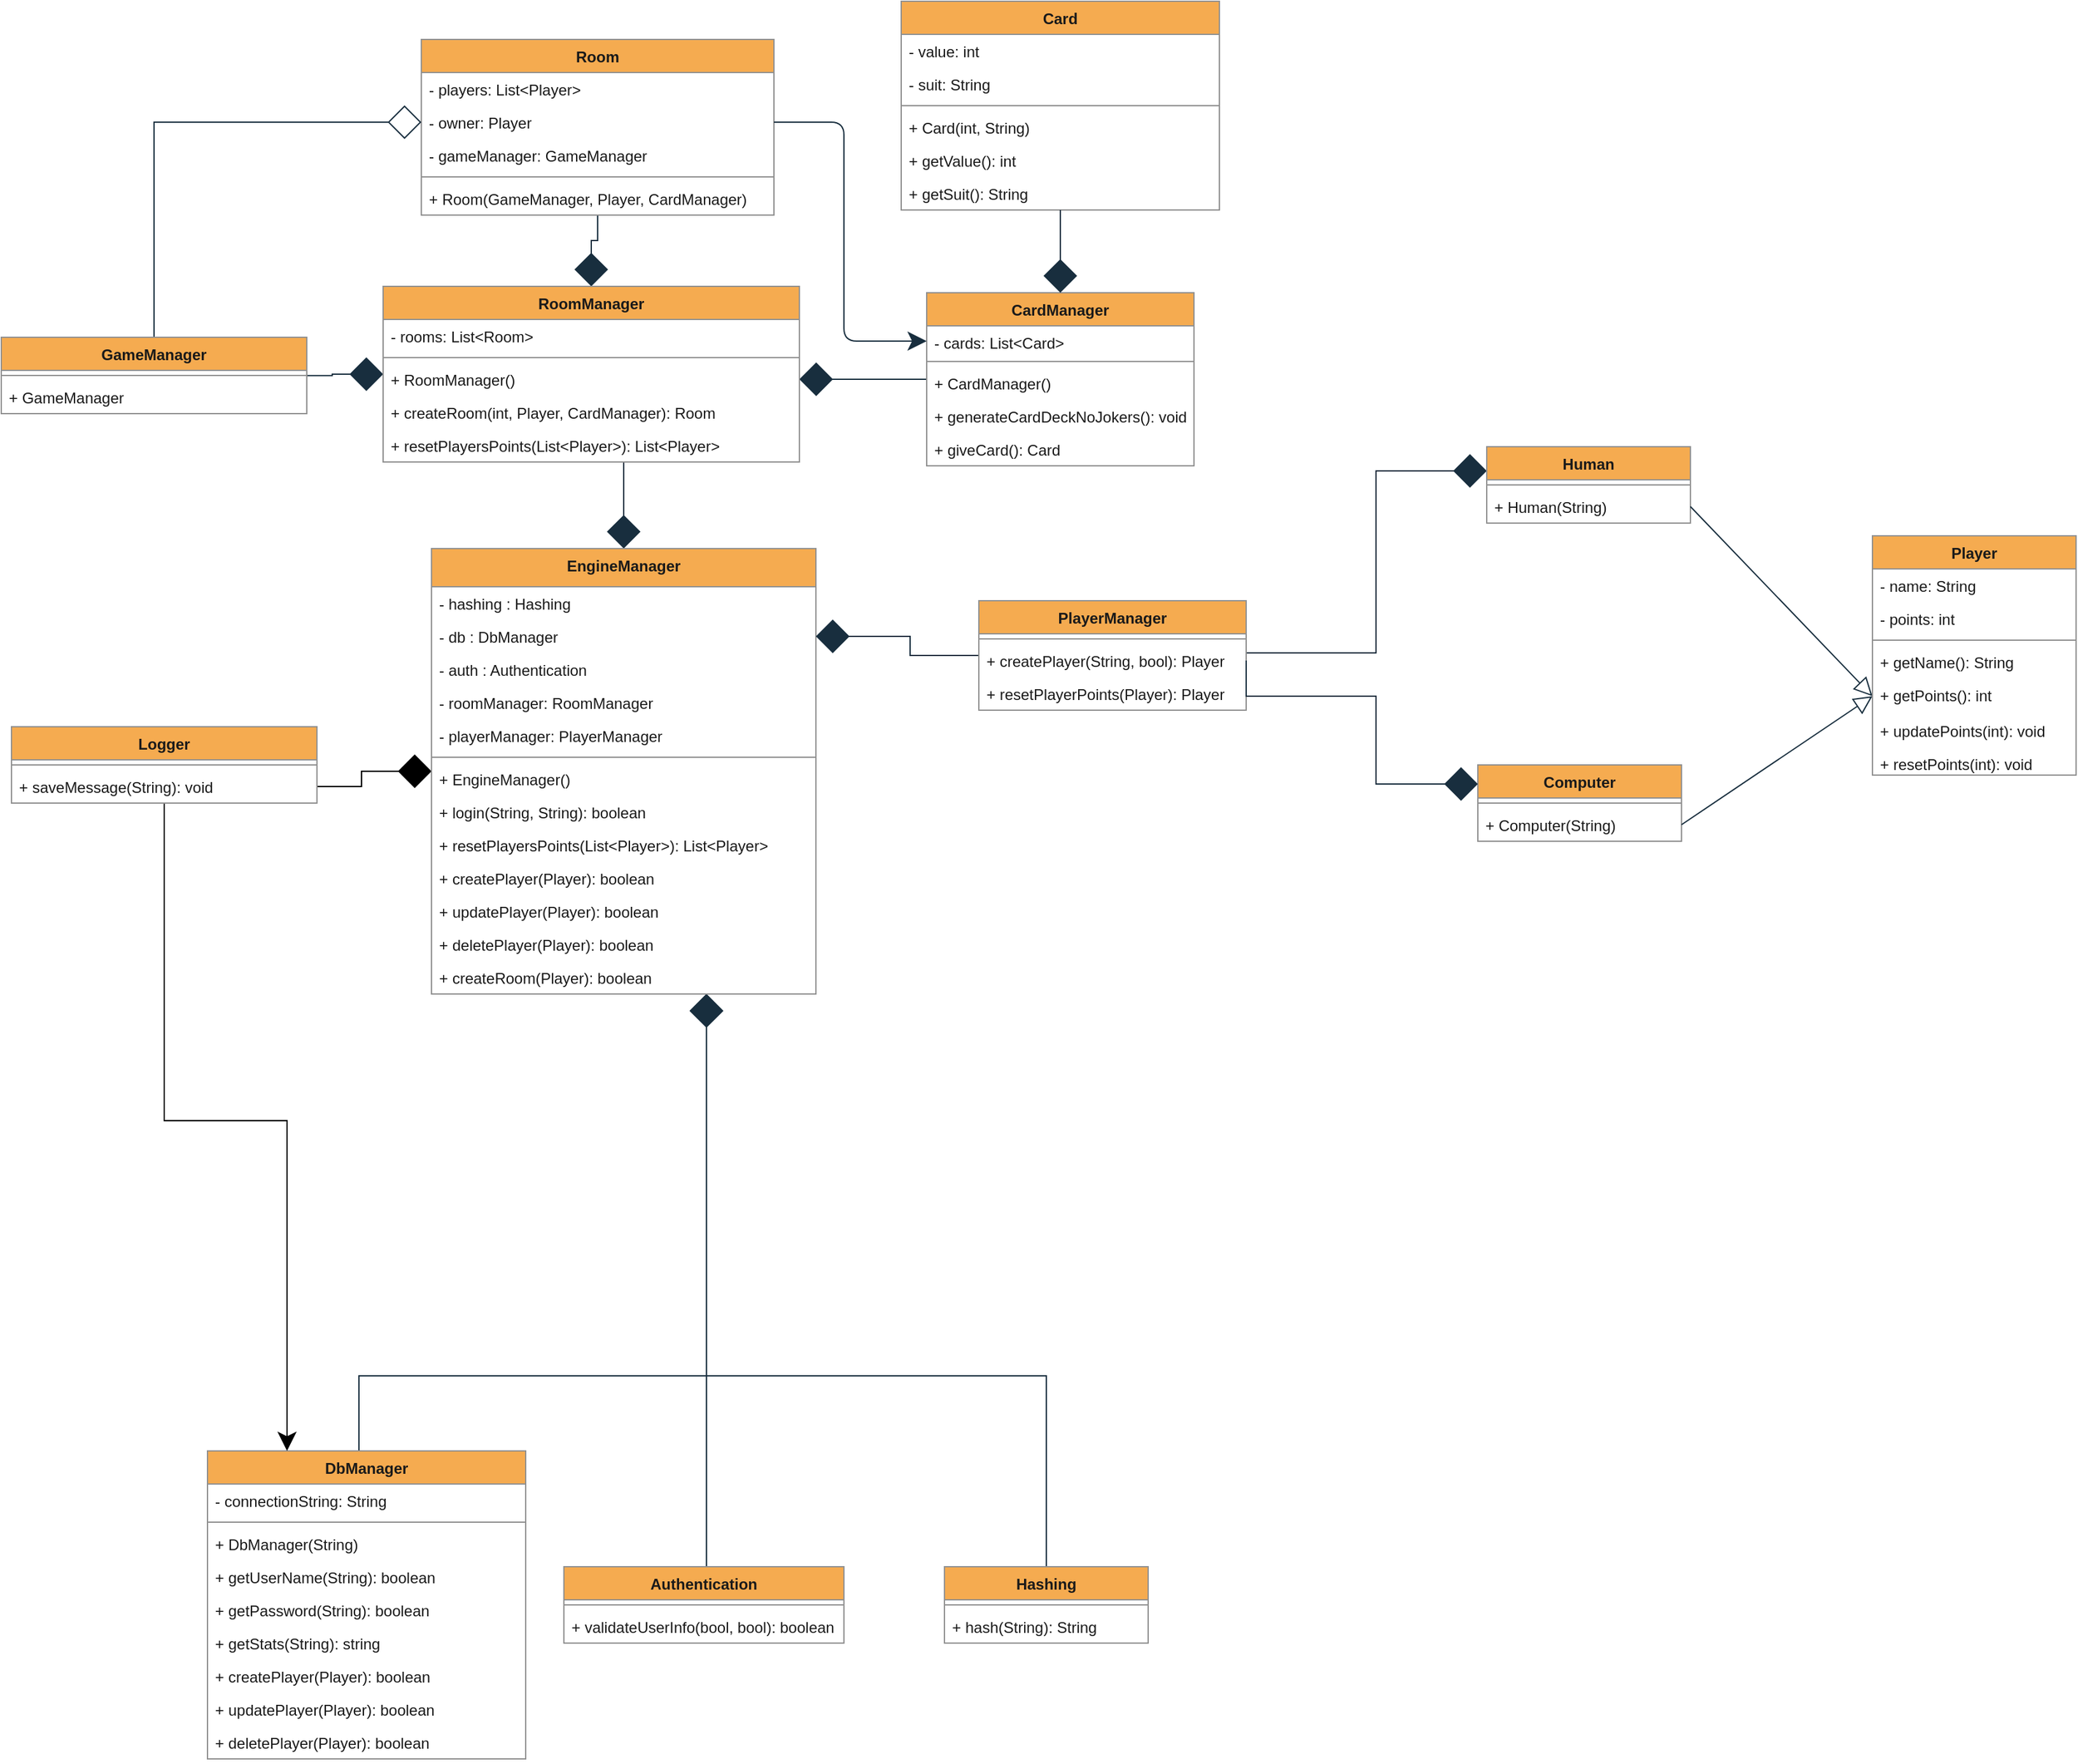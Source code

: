 <mxfile version="18.0.1" type="device"><diagram id="uoawUG6svQuBK8TSNLk_" name="Side-1"><mxGraphModel dx="1657" dy="842" grid="0" gridSize="10" guides="1" tooltips="1" connect="1" arrows="1" fold="1" page="1" pageScale="1" pageWidth="1654" pageHeight="1169" background="#FFFFFF" math="0" shadow="0"><root><mxCell id="0"/><mxCell id="1" parent="0"/><mxCell id="UV7PJLIcolWcaNcOYs0q-156" style="edgeStyle=orthogonalEdgeStyle;rounded=0;orthogonalLoop=1;jettySize=auto;html=1;entryX=0.5;entryY=0;entryDx=0;entryDy=0;endArrow=diamond;endFill=1;endSize=24;labelBackgroundColor=#EEEEEE;strokeColor=#182E3E;fontColor=#1A1A1A;" parent="1" source="UV7PJLIcolWcaNcOYs0q-27" target="UV7PJLIcolWcaNcOYs0q-40" edge="1"><mxGeometry relative="1" as="geometry"/></mxCell><mxCell id="UV7PJLIcolWcaNcOYs0q-27" value="Room" style="swimlane;fontStyle=1;align=center;verticalAlign=top;childLayout=stackLayout;horizontal=1;startSize=26;horizontalStack=0;resizeParent=1;resizeParentMax=0;resizeLast=0;collapsible=1;marginBottom=0;fillColor=#F5AB50;strokeColor=#909090;fontColor=#1A1A1A;rounded=0;swimlaneFillColor=default;" parent="1" vertex="1"><mxGeometry x="342" y="140" width="277" height="138" as="geometry"/></mxCell><mxCell id="UV7PJLIcolWcaNcOYs0q-28" value="- players: List&lt;Player&gt;" style="text;strokeColor=none;fillColor=none;align=left;verticalAlign=top;spacingLeft=4;spacingRight=4;overflow=hidden;rotatable=0;points=[[0,0.5],[1,0.5]];portConstraint=eastwest;fontColor=#1A1A1A;rounded=0;" parent="UV7PJLIcolWcaNcOYs0q-27" vertex="1"><mxGeometry y="26" width="277" height="26" as="geometry"/></mxCell><mxCell id="UV7PJLIcolWcaNcOYs0q-116" value="- owner: Player" style="text;strokeColor=none;fillColor=none;align=left;verticalAlign=top;spacingLeft=4;spacingRight=4;overflow=hidden;rotatable=0;points=[[0,0.5],[1,0.5]];portConstraint=eastwest;fontColor=#1A1A1A;rounded=0;" parent="UV7PJLIcolWcaNcOYs0q-27" vertex="1"><mxGeometry y="52" width="277" height="26" as="geometry"/></mxCell><mxCell id="UV7PJLIcolWcaNcOYs0q-183" value="- gameManager: GameManager" style="text;strokeColor=none;fillColor=none;align=left;verticalAlign=top;spacingLeft=4;spacingRight=4;overflow=hidden;rotatable=0;points=[[0,0.5],[1,0.5]];portConstraint=eastwest;fontColor=#1A1A1A;rounded=0;" parent="UV7PJLIcolWcaNcOYs0q-27" vertex="1"><mxGeometry y="78" width="277" height="26" as="geometry"/></mxCell><mxCell id="UV7PJLIcolWcaNcOYs0q-29" value="" style="line;strokeWidth=1;fillColor=none;align=left;verticalAlign=middle;spacingTop=-1;spacingLeft=3;spacingRight=3;rotatable=0;labelPosition=right;points=[];portConstraint=eastwest;labelBackgroundColor=#EEEEEE;strokeColor=#909090;fontColor=#1A1A1A;rounded=0;" parent="UV7PJLIcolWcaNcOYs0q-27" vertex="1"><mxGeometry y="104" width="277" height="8" as="geometry"/></mxCell><mxCell id="UV7PJLIcolWcaNcOYs0q-30" value="+ Room(GameManager, Player, CardManager)" style="text;strokeColor=none;fillColor=none;align=left;verticalAlign=top;spacingLeft=4;spacingRight=4;overflow=hidden;rotatable=0;points=[[0,0.5],[1,0.5]];portConstraint=eastwest;fontColor=#1A1A1A;rounded=0;" parent="UV7PJLIcolWcaNcOYs0q-27" vertex="1"><mxGeometry y="112" width="277" height="26" as="geometry"/></mxCell><mxCell id="UV7PJLIcolWcaNcOYs0q-32" value="Card" style="swimlane;fontStyle=1;align=center;verticalAlign=top;childLayout=stackLayout;horizontal=1;startSize=26;horizontalStack=0;resizeParent=1;resizeParentMax=0;resizeLast=0;collapsible=1;marginBottom=0;fillColor=#F5AB50;strokeColor=#909090;fontColor=#1A1A1A;rounded=0;swimlaneFillColor=default;" parent="1" vertex="1"><mxGeometry x="719" y="110" width="250" height="164" as="geometry"/></mxCell><mxCell id="UV7PJLIcolWcaNcOYs0q-33" value="- value: int" style="text;strokeColor=none;fillColor=none;align=left;verticalAlign=top;spacingLeft=4;spacingRight=4;overflow=hidden;rotatable=0;points=[[0,0.5],[1,0.5]];portConstraint=eastwest;fontColor=#1A1A1A;rounded=0;swimlaneFillColor=default;" parent="UV7PJLIcolWcaNcOYs0q-32" vertex="1"><mxGeometry y="26" width="250" height="26" as="geometry"/></mxCell><mxCell id="UV7PJLIcolWcaNcOYs0q-92" value="- suit: String" style="text;strokeColor=none;fillColor=none;align=left;verticalAlign=top;spacingLeft=4;spacingRight=4;overflow=hidden;rotatable=0;points=[[0,0.5],[1,0.5]];portConstraint=eastwest;fontColor=#1A1A1A;rounded=0;" parent="UV7PJLIcolWcaNcOYs0q-32" vertex="1"><mxGeometry y="52" width="250" height="26" as="geometry"/></mxCell><mxCell id="UV7PJLIcolWcaNcOYs0q-34" value="" style="line;strokeWidth=1;fillColor=none;align=left;verticalAlign=middle;spacingTop=-1;spacingLeft=3;spacingRight=3;rotatable=0;labelPosition=right;points=[];portConstraint=eastwest;labelBackgroundColor=#EEEEEE;strokeColor=#909090;fontColor=#1A1A1A;rounded=0;" parent="UV7PJLIcolWcaNcOYs0q-32" vertex="1"><mxGeometry y="78" width="250" height="8" as="geometry"/></mxCell><mxCell id="UV7PJLIcolWcaNcOYs0q-35" value="+ Card(int, String)" style="text;strokeColor=none;fillColor=none;align=left;verticalAlign=top;spacingLeft=4;spacingRight=4;overflow=hidden;rotatable=0;points=[[0,0.5],[1,0.5]];portConstraint=eastwest;fontColor=#1A1A1A;rounded=0;" parent="UV7PJLIcolWcaNcOYs0q-32" vertex="1"><mxGeometry y="86" width="250" height="26" as="geometry"/></mxCell><mxCell id="UV7PJLIcolWcaNcOYs0q-93" value="+ getValue(): int" style="text;strokeColor=none;fillColor=none;align=left;verticalAlign=top;spacingLeft=4;spacingRight=4;overflow=hidden;rotatable=0;points=[[0,0.5],[1,0.5]];portConstraint=eastwest;fontColor=#1A1A1A;rounded=0;" parent="UV7PJLIcolWcaNcOYs0q-32" vertex="1"><mxGeometry y="112" width="250" height="26" as="geometry"/></mxCell><mxCell id="UV7PJLIcolWcaNcOYs0q-94" value="+ getSuit(): String" style="text;strokeColor=none;fillColor=none;align=left;verticalAlign=top;spacingLeft=4;spacingRight=4;overflow=hidden;rotatable=0;points=[[0,0.5],[1,0.5]];portConstraint=eastwest;fontColor=#1A1A1A;rounded=0;" parent="UV7PJLIcolWcaNcOYs0q-32" vertex="1"><mxGeometry y="138" width="250" height="26" as="geometry"/></mxCell><mxCell id="UV7PJLIcolWcaNcOYs0q-141" style="edgeStyle=orthogonalEdgeStyle;rounded=0;orthogonalLoop=1;jettySize=auto;html=1;entryX=1;entryY=0.5;entryDx=0;entryDy=0;endArrow=diamond;endFill=1;endSize=24;labelBackgroundColor=#EEEEEE;strokeColor=#182E3E;fontColor=#1A1A1A;" parent="1" source="UV7PJLIcolWcaNcOYs0q-36" target="UV7PJLIcolWcaNcOYs0q-43" edge="1"><mxGeometry relative="1" as="geometry"/></mxCell><mxCell id="UV7PJLIcolWcaNcOYs0q-36" value="CardManager" style="swimlane;fontStyle=1;align=center;verticalAlign=top;childLayout=stackLayout;horizontal=1;startSize=26;horizontalStack=0;resizeParent=1;resizeParentMax=0;resizeLast=0;collapsible=1;marginBottom=0;fillColor=#F5AB50;strokeColor=#909090;fontColor=#1A1A1A;rounded=0;swimlaneFillColor=default;" parent="1" vertex="1"><mxGeometry x="739" y="339" width="210" height="136" as="geometry"/></mxCell><mxCell id="UV7PJLIcolWcaNcOYs0q-37" value="- cards: List&lt;Card&gt;" style="text;strokeColor=none;fillColor=none;align=left;verticalAlign=top;spacingLeft=4;spacingRight=4;overflow=hidden;rotatable=0;points=[[0,0.5],[1,0.5]];portConstraint=eastwest;fontColor=#1A1A1A;rounded=0;" parent="UV7PJLIcolWcaNcOYs0q-36" vertex="1"><mxGeometry y="26" width="210" height="24" as="geometry"/></mxCell><mxCell id="UV7PJLIcolWcaNcOYs0q-38" value="" style="line;strokeWidth=1;fillColor=none;align=left;verticalAlign=middle;spacingTop=-1;spacingLeft=3;spacingRight=3;rotatable=0;labelPosition=right;points=[];portConstraint=eastwest;labelBackgroundColor=#EEEEEE;strokeColor=#909090;fontColor=#1A1A1A;rounded=0;" parent="UV7PJLIcolWcaNcOYs0q-36" vertex="1"><mxGeometry y="50" width="210" height="8" as="geometry"/></mxCell><mxCell id="UV7PJLIcolWcaNcOYs0q-39" value="+ CardManager()" style="text;strokeColor=none;fillColor=none;align=left;verticalAlign=top;spacingLeft=4;spacingRight=4;overflow=hidden;rotatable=0;points=[[0,0.5],[1,0.5]];portConstraint=eastwest;fontColor=#1A1A1A;rounded=0;" parent="UV7PJLIcolWcaNcOYs0q-36" vertex="1"><mxGeometry y="58" width="210" height="26" as="geometry"/></mxCell><mxCell id="UV7PJLIcolWcaNcOYs0q-96" value="+ generateCardDeckNoJokers(): void" style="text;strokeColor=none;fillColor=none;align=left;verticalAlign=top;spacingLeft=4;spacingRight=4;overflow=hidden;rotatable=0;points=[[0,0.5],[1,0.5]];portConstraint=eastwest;fontColor=#1A1A1A;rounded=0;" parent="UV7PJLIcolWcaNcOYs0q-36" vertex="1"><mxGeometry y="84" width="210" height="26" as="geometry"/></mxCell><mxCell id="UV7PJLIcolWcaNcOYs0q-97" value="+ giveCard(): Card" style="text;strokeColor=none;fillColor=none;align=left;verticalAlign=top;spacingLeft=4;spacingRight=4;overflow=hidden;rotatable=0;points=[[0,0.5],[1,0.5]];portConstraint=eastwest;fontColor=#1A1A1A;rounded=0;" parent="UV7PJLIcolWcaNcOYs0q-36" vertex="1"><mxGeometry y="110" width="210" height="26" as="geometry"/></mxCell><mxCell id="UV7PJLIcolWcaNcOYs0q-142" style="edgeStyle=orthogonalEdgeStyle;rounded=0;orthogonalLoop=1;jettySize=auto;html=1;entryX=0.5;entryY=0;entryDx=0;entryDy=0;endArrow=diamond;endFill=1;endSize=24;labelBackgroundColor=#EEEEEE;strokeColor=#182E3E;fontColor=#1A1A1A;" parent="1" source="UV7PJLIcolWcaNcOYs0q-40" target="UV7PJLIcolWcaNcOYs0q-44" edge="1"><mxGeometry relative="1" as="geometry"><Array as="points"><mxPoint x="532" y="460"/><mxPoint x="532" y="460"/></Array></mxGeometry></mxCell><mxCell id="UV7PJLIcolWcaNcOYs0q-170" style="edgeStyle=orthogonalEdgeStyle;rounded=0;orthogonalLoop=1;jettySize=auto;html=1;entryX=0.998;entryY=0.515;entryDx=0;entryDy=0;entryPerimeter=0;startArrow=diamond;startFill=1;endArrow=none;endFill=0;startSize=24;endSize=24;labelBackgroundColor=#EEEEEE;strokeColor=#182E3E;fontColor=#1A1A1A;" parent="1" source="UV7PJLIcolWcaNcOYs0q-40" target="UV7PJLIcolWcaNcOYs0q-166" edge="1"><mxGeometry relative="1" as="geometry"/></mxCell><mxCell id="UV7PJLIcolWcaNcOYs0q-40" value="RoomManager" style="swimlane;fontStyle=1;align=center;verticalAlign=top;childLayout=stackLayout;horizontal=1;startSize=26;horizontalStack=0;resizeParent=1;resizeParentMax=0;resizeLast=0;collapsible=1;marginBottom=0;fillColor=#F5AB50;strokeColor=#909090;fontColor=#1A1A1A;rounded=0;swimlaneFillColor=default;" parent="1" vertex="1"><mxGeometry x="312" y="334" width="327" height="138" as="geometry"/></mxCell><mxCell id="UV7PJLIcolWcaNcOYs0q-41" value="- rooms: List&lt;Room&gt;" style="text;strokeColor=none;fillColor=none;align=left;verticalAlign=top;spacingLeft=4;spacingRight=4;overflow=hidden;rotatable=0;points=[[0,0.5],[1,0.5]];portConstraint=eastwest;fontColor=#1A1A1A;rounded=0;" parent="UV7PJLIcolWcaNcOYs0q-40" vertex="1"><mxGeometry y="26" width="327" height="26" as="geometry"/></mxCell><mxCell id="UV7PJLIcolWcaNcOYs0q-42" value="" style="line;strokeWidth=1;fillColor=none;align=left;verticalAlign=middle;spacingTop=-1;spacingLeft=3;spacingRight=3;rotatable=0;labelPosition=right;points=[];portConstraint=eastwest;labelBackgroundColor=#EEEEEE;strokeColor=#909090;fontColor=#1A1A1A;rounded=0;" parent="UV7PJLIcolWcaNcOYs0q-40" vertex="1"><mxGeometry y="52" width="327" height="8" as="geometry"/></mxCell><mxCell id="UV7PJLIcolWcaNcOYs0q-43" value="+ RoomManager()" style="text;strokeColor=none;fillColor=none;align=left;verticalAlign=top;spacingLeft=4;spacingRight=4;overflow=hidden;rotatable=0;points=[[0,0.5],[1,0.5]];portConstraint=eastwest;fontColor=#1A1A1A;rounded=0;" parent="UV7PJLIcolWcaNcOYs0q-40" vertex="1"><mxGeometry y="60" width="327" height="26" as="geometry"/></mxCell><mxCell id="UV7PJLIcolWcaNcOYs0q-172" value="+ createRoom(int, Player, CardManager): Room" style="text;strokeColor=none;fillColor=none;align=left;verticalAlign=top;spacingLeft=4;spacingRight=4;overflow=hidden;rotatable=0;points=[[0,0.5],[1,0.5]];portConstraint=eastwest;fontColor=#1A1A1A;rounded=0;" parent="UV7PJLIcolWcaNcOYs0q-40" vertex="1"><mxGeometry y="86" width="327" height="26" as="geometry"/></mxCell><mxCell id="UV7PJLIcolWcaNcOYs0q-137" value="+ resetPlayersPoints(List&lt;Player&gt;): List&lt;Player&gt;" style="text;strokeColor=none;fillColor=none;align=left;verticalAlign=top;spacingLeft=4;spacingRight=4;overflow=hidden;rotatable=0;points=[[0,0.5],[1,0.5]];portConstraint=eastwest;fontColor=#1A1A1A;rounded=0;" parent="UV7PJLIcolWcaNcOYs0q-40" vertex="1"><mxGeometry y="112" width="327" height="26" as="geometry"/></mxCell><mxCell id="UV7PJLIcolWcaNcOYs0q-161" style="edgeStyle=orthogonalEdgeStyle;rounded=0;orthogonalLoop=1;jettySize=auto;html=1;entryX=0.5;entryY=0;entryDx=0;entryDy=0;endArrow=none;endFill=0;endSize=24;startArrow=diamond;startFill=1;startSize=24;labelBackgroundColor=#EEEEEE;strokeColor=#182E3E;fontColor=#1A1A1A;" parent="1" source="UV7PJLIcolWcaNcOYs0q-44" target="UV7PJLIcolWcaNcOYs0q-64" edge="1"><mxGeometry relative="1" as="geometry"><Array as="points"><mxPoint x="566" y="1340"/></Array></mxGeometry></mxCell><mxCell id="UV7PJLIcolWcaNcOYs0q-162" style="edgeStyle=orthogonalEdgeStyle;rounded=0;orthogonalLoop=1;jettySize=auto;html=1;entryX=0.5;entryY=0;entryDx=0;entryDy=0;endArrow=none;endFill=0;endSize=24;startArrow=diamond;startFill=1;startSize=24;labelBackgroundColor=#EEEEEE;strokeColor=#182E3E;fontColor=#1A1A1A;" parent="1" source="UV7PJLIcolWcaNcOYs0q-44" target="UV7PJLIcolWcaNcOYs0q-72" edge="1"><mxGeometry relative="1" as="geometry"><Array as="points"><mxPoint x="566" y="1190"/><mxPoint x="833" y="1190"/></Array></mxGeometry></mxCell><mxCell id="UV7PJLIcolWcaNcOYs0q-163" style="edgeStyle=orthogonalEdgeStyle;rounded=0;orthogonalLoop=1;jettySize=auto;html=1;entryX=0.5;entryY=0;entryDx=0;entryDy=0;endArrow=none;endFill=0;endSize=24;startArrow=diamond;startFill=1;startSize=24;labelBackgroundColor=#EEEEEE;strokeColor=#182E3E;fontColor=#1A1A1A;" parent="1" source="UV7PJLIcolWcaNcOYs0q-44" target="UV7PJLIcolWcaNcOYs0q-60" edge="1"><mxGeometry relative="1" as="geometry"><Array as="points"><mxPoint x="566" y="1190"/><mxPoint x="293" y="1190"/></Array></mxGeometry></mxCell><mxCell id="kSstRErY9-HSsqufXTcn-4" style="edgeStyle=orthogonalEdgeStyle;rounded=0;orthogonalLoop=1;jettySize=auto;html=1;entryX=1;entryY=0.5;entryDx=0;entryDy=0;startArrow=diamond;startFill=1;endArrow=none;endFill=0;startSize=24;" parent="1" source="UV7PJLIcolWcaNcOYs0q-44" target="kSstRErY9-HSsqufXTcn-3" edge="1"><mxGeometry relative="1" as="geometry"/></mxCell><mxCell id="UV7PJLIcolWcaNcOYs0q-44" value="EngineManager" style="swimlane;fontStyle=1;align=center;verticalAlign=top;childLayout=stackLayout;horizontal=1;startSize=30;horizontalStack=0;resizeParent=1;resizeParentMax=0;resizeLast=0;collapsible=1;marginBottom=0;fillColor=#F5AB50;strokeColor=#909090;fontColor=#1A1A1A;rounded=0;swimlaneFillColor=default;" parent="1" vertex="1"><mxGeometry x="350" y="540" width="302" height="350" as="geometry"/></mxCell><mxCell id="UV7PJLIcolWcaNcOYs0q-45" value="- hashing : Hashing" style="text;strokeColor=none;fillColor=none;align=left;verticalAlign=top;spacingLeft=4;spacingRight=4;overflow=hidden;rotatable=0;points=[[0,0.5],[1,0.5]];portConstraint=eastwest;fontColor=#1A1A1A;rounded=0;" parent="UV7PJLIcolWcaNcOYs0q-44" vertex="1"><mxGeometry y="30" width="302" height="26" as="geometry"/></mxCell><mxCell id="UV7PJLIcolWcaNcOYs0q-90" value="- db : DbManager" style="text;strokeColor=none;fillColor=none;align=left;verticalAlign=top;spacingLeft=4;spacingRight=4;overflow=hidden;rotatable=0;points=[[0,0.5],[1,0.5]];portConstraint=eastwest;fontColor=#1A1A1A;rounded=0;" parent="UV7PJLIcolWcaNcOYs0q-44" vertex="1"><mxGeometry y="56" width="302" height="26" as="geometry"/></mxCell><mxCell id="UV7PJLIcolWcaNcOYs0q-91" value="- auth : Authentication" style="text;strokeColor=none;fillColor=none;align=left;verticalAlign=top;spacingLeft=4;spacingRight=4;overflow=hidden;rotatable=0;points=[[0,0.5],[1,0.5]];portConstraint=eastwest;fontColor=#1A1A1A;rounded=0;" parent="UV7PJLIcolWcaNcOYs0q-44" vertex="1"><mxGeometry y="82" width="302" height="26" as="geometry"/></mxCell><mxCell id="UV7PJLIcolWcaNcOYs0q-179" value="- roomManager: RoomManager    " style="text;strokeColor=none;fillColor=none;align=left;verticalAlign=top;spacingLeft=4;spacingRight=4;overflow=hidden;rotatable=0;points=[[0,0.5],[1,0.5]];portConstraint=eastwest;fontColor=#1A1A1A;rounded=0;" parent="UV7PJLIcolWcaNcOYs0q-44" vertex="1"><mxGeometry y="108" width="302" height="26" as="geometry"/></mxCell><mxCell id="UV7PJLIcolWcaNcOYs0q-180" value="- playerManager: PlayerManager" style="text;strokeColor=none;fillColor=none;align=left;verticalAlign=top;spacingLeft=4;spacingRight=4;overflow=hidden;rotatable=0;points=[[0,0.5],[1,0.5]];portConstraint=eastwest;fontColor=#1A1A1A;rounded=0;" parent="UV7PJLIcolWcaNcOYs0q-44" vertex="1"><mxGeometry y="134" width="302" height="26" as="geometry"/></mxCell><mxCell id="UV7PJLIcolWcaNcOYs0q-46" value="" style="line;strokeWidth=1;fillColor=none;align=left;verticalAlign=middle;spacingTop=-1;spacingLeft=3;spacingRight=3;rotatable=0;labelPosition=right;points=[];portConstraint=eastwest;labelBackgroundColor=#EEEEEE;strokeColor=#909090;fontColor=#1A1A1A;rounded=0;" parent="UV7PJLIcolWcaNcOYs0q-44" vertex="1"><mxGeometry y="160" width="302" height="8" as="geometry"/></mxCell><mxCell id="UV7PJLIcolWcaNcOYs0q-157" value="+ EngineManager()" style="text;strokeColor=none;fillColor=none;align=left;verticalAlign=top;spacingLeft=4;spacingRight=4;overflow=hidden;rotatable=0;points=[[0,0.5],[1,0.5]];portConstraint=eastwest;fontColor=#1A1A1A;rounded=0;" parent="UV7PJLIcolWcaNcOYs0q-44" vertex="1"><mxGeometry y="168" width="302" height="26" as="geometry"/></mxCell><mxCell id="UV7PJLIcolWcaNcOYs0q-47" value="+ login(String, String): boolean" style="text;strokeColor=none;fillColor=none;align=left;verticalAlign=top;spacingLeft=4;spacingRight=4;overflow=hidden;rotatable=0;points=[[0,0.5],[1,0.5]];portConstraint=eastwest;fontColor=#1A1A1A;rounded=0;" parent="UV7PJLIcolWcaNcOYs0q-44" vertex="1"><mxGeometry y="194" width="302" height="26" as="geometry"/></mxCell><mxCell id="UV7PJLIcolWcaNcOYs0q-136" value="+ resetPlayersPoints(List&lt;Player&gt;): List&lt;Player&gt;" style="text;strokeColor=none;fillColor=none;align=left;verticalAlign=top;spacingLeft=4;spacingRight=4;overflow=hidden;rotatable=0;points=[[0,0.5],[1,0.5]];portConstraint=eastwest;fontColor=#1A1A1A;rounded=0;" parent="UV7PJLIcolWcaNcOYs0q-44" vertex="1"><mxGeometry y="220" width="302" height="26" as="geometry"/></mxCell><mxCell id="UV7PJLIcolWcaNcOYs0q-188" value="+ createPlayer(Player): boolean" style="text;strokeColor=none;fillColor=none;align=left;verticalAlign=top;spacingLeft=4;spacingRight=4;overflow=hidden;rotatable=0;points=[[0,0.5],[1,0.5]];portConstraint=eastwest;fontColor=#1A1A1A;rounded=0;" parent="UV7PJLIcolWcaNcOYs0q-44" vertex="1"><mxGeometry y="246" width="302" height="26" as="geometry"/></mxCell><mxCell id="UV7PJLIcolWcaNcOYs0q-189" value="+ updatePlayer(Player): boolean" style="text;strokeColor=none;fillColor=none;align=left;verticalAlign=top;spacingLeft=4;spacingRight=4;overflow=hidden;rotatable=0;points=[[0,0.5],[1,0.5]];portConstraint=eastwest;fontColor=#1A1A1A;rounded=0;" parent="UV7PJLIcolWcaNcOYs0q-44" vertex="1"><mxGeometry y="272" width="302" height="26" as="geometry"/></mxCell><mxCell id="UV7PJLIcolWcaNcOYs0q-191" value="+ deletePlayer(Player): boolean" style="text;strokeColor=none;fillColor=none;align=left;verticalAlign=top;spacingLeft=4;spacingRight=4;overflow=hidden;rotatable=0;points=[[0,0.5],[1,0.5]];portConstraint=eastwest;fontColor=#1A1A1A;rounded=0;" parent="UV7PJLIcolWcaNcOYs0q-44" vertex="1"><mxGeometry y="298" width="302" height="26" as="geometry"/></mxCell><mxCell id="UV7PJLIcolWcaNcOYs0q-192" value="+ createRoom(Player): boolean" style="text;strokeColor=none;fillColor=none;align=left;verticalAlign=top;spacingLeft=4;spacingRight=4;overflow=hidden;rotatable=0;points=[[0,0.5],[1,0.5]];portConstraint=eastwest;fontColor=#1A1A1A;rounded=0;" parent="UV7PJLIcolWcaNcOYs0q-44" vertex="1"><mxGeometry y="324" width="302" height="26" as="geometry"/></mxCell><mxCell id="UV7PJLIcolWcaNcOYs0q-151" style="edgeStyle=orthogonalEdgeStyle;rounded=0;orthogonalLoop=1;jettySize=auto;html=1;entryX=0;entryY=0.5;entryDx=0;entryDy=0;endArrow=diamond;endFill=1;endSize=24;exitX=1;exitY=0.5;exitDx=0;exitDy=0;labelBackgroundColor=#EEEEEE;strokeColor=#182E3E;fontColor=#1A1A1A;" parent="1" edge="1"><mxGeometry relative="1" as="geometry"><mxPoint x="945" y="622.0" as="sourcePoint"/><mxPoint x="1179" y="479.0" as="targetPoint"/><Array as="points"><mxPoint x="1092" y="622"/><mxPoint x="1092" y="479"/></Array></mxGeometry></mxCell><mxCell id="UV7PJLIcolWcaNcOYs0q-154" style="edgeStyle=orthogonalEdgeStyle;rounded=0;orthogonalLoop=1;jettySize=auto;html=1;entryX=1;entryY=0.5;entryDx=0;entryDy=0;endArrow=diamond;endFill=1;endSize=24;labelBackgroundColor=#EEEEEE;strokeColor=#182E3E;fontColor=#1A1A1A;" parent="1" source="UV7PJLIcolWcaNcOYs0q-48" target="UV7PJLIcolWcaNcOYs0q-90" edge="1"><mxGeometry relative="1" as="geometry"/></mxCell><mxCell id="UV7PJLIcolWcaNcOYs0q-48" value="PlayerManager" style="swimlane;fontStyle=1;align=center;verticalAlign=top;childLayout=stackLayout;horizontal=1;startSize=26;horizontalStack=0;resizeParent=1;resizeParentMax=0;resizeLast=0;collapsible=1;marginBottom=0;fillColor=#F5AB50;strokeColor=#909090;fontColor=#1A1A1A;rounded=0;swimlaneFillColor=default;" parent="1" vertex="1"><mxGeometry x="780" y="581" width="210" height="86" as="geometry"/></mxCell><mxCell id="UV7PJLIcolWcaNcOYs0q-50" value="" style="line;strokeWidth=1;fillColor=none;align=left;verticalAlign=middle;spacingTop=-1;spacingLeft=3;spacingRight=3;rotatable=0;labelPosition=right;points=[];portConstraint=eastwest;labelBackgroundColor=#EEEEEE;strokeColor=#909090;fontColor=#1A1A1A;rounded=0;" parent="UV7PJLIcolWcaNcOYs0q-48" vertex="1"><mxGeometry y="26" width="210" height="8" as="geometry"/></mxCell><mxCell id="UV7PJLIcolWcaNcOYs0q-51" value="+ createPlayer(String, bool): Player" style="text;strokeColor=none;fillColor=none;align=left;verticalAlign=top;spacingLeft=4;spacingRight=4;overflow=hidden;rotatable=0;points=[[0,0.5],[1,0.5]];portConstraint=eastwest;fontColor=#1A1A1A;rounded=0;" parent="UV7PJLIcolWcaNcOYs0q-48" vertex="1"><mxGeometry y="34" width="210" height="26" as="geometry"/></mxCell><mxCell id="UV7PJLIcolWcaNcOYs0q-130" value="+ resetPlayerPoints(Player): Player" style="text;strokeColor=none;fillColor=none;align=left;verticalAlign=top;spacingLeft=4;spacingRight=4;overflow=hidden;rotatable=0;points=[[0,0.5],[1,0.5]];portConstraint=eastwest;fontColor=#1A1A1A;rounded=0;" parent="UV7PJLIcolWcaNcOYs0q-48" vertex="1"><mxGeometry y="60" width="210" height="26" as="geometry"/></mxCell><mxCell id="UV7PJLIcolWcaNcOYs0q-52" value="Human" style="swimlane;fontStyle=1;align=center;verticalAlign=top;childLayout=stackLayout;horizontal=1;startSize=26;horizontalStack=0;resizeParent=1;resizeParentMax=0;resizeLast=0;collapsible=1;marginBottom=0;fillColor=#F5AB50;strokeColor=#909090;fontColor=#1A1A1A;rounded=0;swimlaneFillColor=default;" parent="1" vertex="1"><mxGeometry x="1179" y="460" width="160" height="60" as="geometry"/></mxCell><mxCell id="UV7PJLIcolWcaNcOYs0q-54" value="" style="line;strokeWidth=1;fillColor=none;align=left;verticalAlign=middle;spacingTop=-1;spacingLeft=3;spacingRight=3;rotatable=0;labelPosition=right;points=[];portConstraint=eastwest;labelBackgroundColor=#EEEEEE;strokeColor=#909090;fontColor=#1A1A1A;rounded=0;" parent="UV7PJLIcolWcaNcOYs0q-52" vertex="1"><mxGeometry y="26" width="160" height="8" as="geometry"/></mxCell><mxCell id="UV7PJLIcolWcaNcOYs0q-55" value="+ Human(String)" style="text;strokeColor=none;fillColor=none;align=left;verticalAlign=top;spacingLeft=4;spacingRight=4;overflow=hidden;rotatable=0;points=[[0,0.5],[1,0.5]];portConstraint=eastwest;fontColor=#1A1A1A;rounded=0;" parent="UV7PJLIcolWcaNcOYs0q-52" vertex="1"><mxGeometry y="34" width="160" height="26" as="geometry"/></mxCell><mxCell id="UV7PJLIcolWcaNcOYs0q-60" value="DbManager" style="swimlane;fontStyle=1;align=center;verticalAlign=top;childLayout=stackLayout;horizontal=1;startSize=26;horizontalStack=0;resizeParent=1;resizeParentMax=0;resizeLast=0;collapsible=1;marginBottom=0;fillColor=#F5AB50;strokeColor=#909090;fontColor=#1A1A1A;rounded=0;swimlaneFillColor=default;" parent="1" vertex="1"><mxGeometry x="174" y="1249" width="250" height="242" as="geometry"/></mxCell><mxCell id="UV7PJLIcolWcaNcOYs0q-61" value="- connectionString: String" style="text;strokeColor=none;fillColor=none;align=left;verticalAlign=top;spacingLeft=4;spacingRight=4;overflow=hidden;rotatable=0;points=[[0,0.5],[1,0.5]];portConstraint=eastwest;fontColor=#1A1A1A;rounded=0;" parent="UV7PJLIcolWcaNcOYs0q-60" vertex="1"><mxGeometry y="26" width="250" height="26" as="geometry"/></mxCell><mxCell id="UV7PJLIcolWcaNcOYs0q-62" value="" style="line;strokeWidth=1;fillColor=none;align=left;verticalAlign=middle;spacingTop=-1;spacingLeft=3;spacingRight=3;rotatable=0;labelPosition=right;points=[];portConstraint=eastwest;labelBackgroundColor=#EEEEEE;strokeColor=#909090;fontColor=#1A1A1A;rounded=0;" parent="UV7PJLIcolWcaNcOYs0q-60" vertex="1"><mxGeometry y="52" width="250" height="8" as="geometry"/></mxCell><mxCell id="UV7PJLIcolWcaNcOYs0q-117" value="+ DbManager(String)" style="text;strokeColor=none;fillColor=none;align=left;verticalAlign=top;spacingLeft=4;spacingRight=4;overflow=hidden;rotatable=0;points=[[0,0.5],[1,0.5]];portConstraint=eastwest;fontColor=#1A1A1A;rounded=0;" parent="UV7PJLIcolWcaNcOYs0q-60" vertex="1"><mxGeometry y="60" width="250" height="26" as="geometry"/></mxCell><mxCell id="UV7PJLIcolWcaNcOYs0q-63" value="+ getUserName(String): boolean" style="text;strokeColor=none;fillColor=none;align=left;verticalAlign=top;spacingLeft=4;spacingRight=4;overflow=hidden;rotatable=0;points=[[0,0.5],[1,0.5]];portConstraint=eastwest;fontColor=#1A1A1A;rounded=0;" parent="UV7PJLIcolWcaNcOYs0q-60" vertex="1"><mxGeometry y="86" width="250" height="26" as="geometry"/></mxCell><mxCell id="UV7PJLIcolWcaNcOYs0q-87" value="+ getPassword(String): boolean" style="text;strokeColor=none;fillColor=none;align=left;verticalAlign=top;spacingLeft=4;spacingRight=4;overflow=hidden;rotatable=0;points=[[0,0.5],[1,0.5]];portConstraint=eastwest;fontColor=#1A1A1A;rounded=0;" parent="UV7PJLIcolWcaNcOYs0q-60" vertex="1"><mxGeometry y="112" width="250" height="26" as="geometry"/></mxCell><mxCell id="UV7PJLIcolWcaNcOYs0q-88" value="+ getStats(String): string" style="text;strokeColor=none;fillColor=none;align=left;verticalAlign=top;spacingLeft=4;spacingRight=4;overflow=hidden;rotatable=0;points=[[0,0.5],[1,0.5]];portConstraint=eastwest;fontColor=#1A1A1A;rounded=0;" parent="UV7PJLIcolWcaNcOYs0q-60" vertex="1"><mxGeometry y="138" width="250" height="26" as="geometry"/></mxCell><mxCell id="UV7PJLIcolWcaNcOYs0q-185" value="+ createPlayer(Player): boolean" style="text;strokeColor=none;fillColor=none;align=left;verticalAlign=top;spacingLeft=4;spacingRight=4;overflow=hidden;rotatable=0;points=[[0,0.5],[1,0.5]];portConstraint=eastwest;fontColor=#1A1A1A;rounded=0;" parent="UV7PJLIcolWcaNcOYs0q-60" vertex="1"><mxGeometry y="164" width="250" height="26" as="geometry"/></mxCell><mxCell id="UV7PJLIcolWcaNcOYs0q-186" value="+ updatePlayer(Player): boolean" style="text;strokeColor=none;fillColor=none;align=left;verticalAlign=top;spacingLeft=4;spacingRight=4;overflow=hidden;rotatable=0;points=[[0,0.5],[1,0.5]];portConstraint=eastwest;fontColor=#1A1A1A;rounded=0;" parent="UV7PJLIcolWcaNcOYs0q-60" vertex="1"><mxGeometry y="190" width="250" height="26" as="geometry"/></mxCell><mxCell id="UV7PJLIcolWcaNcOYs0q-187" value="+ deletePlayer(Player): boolean" style="text;strokeColor=none;fillColor=none;align=left;verticalAlign=top;spacingLeft=4;spacingRight=4;overflow=hidden;rotatable=0;points=[[0,0.5],[1,0.5]];portConstraint=eastwest;fontColor=#1A1A1A;rounded=0;" parent="UV7PJLIcolWcaNcOYs0q-60" vertex="1"><mxGeometry y="216" width="250" height="26" as="geometry"/></mxCell><mxCell id="UV7PJLIcolWcaNcOYs0q-64" value="Authentication" style="swimlane;fontStyle=1;align=center;verticalAlign=top;childLayout=stackLayout;horizontal=1;startSize=26;horizontalStack=0;resizeParent=1;resizeParentMax=0;resizeLast=0;collapsible=1;marginBottom=0;fillColor=#F5AB50;strokeColor=#909090;fontColor=#1A1A1A;rounded=0;swimlaneFillColor=default;" parent="1" vertex="1"><mxGeometry x="454" y="1340" width="220" height="60" as="geometry"/></mxCell><mxCell id="UV7PJLIcolWcaNcOYs0q-66" value="" style="line;strokeWidth=1;fillColor=none;align=left;verticalAlign=middle;spacingTop=-1;spacingLeft=3;spacingRight=3;rotatable=0;labelPosition=right;points=[];portConstraint=eastwest;labelBackgroundColor=#EEEEEE;strokeColor=#909090;fontColor=#1A1A1A;rounded=0;" parent="UV7PJLIcolWcaNcOYs0q-64" vertex="1"><mxGeometry y="26" width="220" height="8" as="geometry"/></mxCell><mxCell id="UV7PJLIcolWcaNcOYs0q-67" value="+ validateUserInfo(bool, bool): boolean" style="text;strokeColor=none;fillColor=none;align=left;verticalAlign=top;spacingLeft=4;spacingRight=4;overflow=hidden;rotatable=0;points=[[0,0.5],[1,0.5]];portConstraint=eastwest;fontColor=#1A1A1A;rounded=0;" parent="UV7PJLIcolWcaNcOYs0q-64" vertex="1"><mxGeometry y="34" width="220" height="26" as="geometry"/></mxCell><mxCell id="UV7PJLIcolWcaNcOYs0q-72" value="Hashing" style="swimlane;fontStyle=1;align=center;verticalAlign=top;childLayout=stackLayout;horizontal=1;startSize=26;horizontalStack=0;resizeParent=1;resizeParentMax=0;resizeLast=0;collapsible=1;marginBottom=0;fillColor=#F5AB50;strokeColor=#909090;fontColor=#1A1A1A;rounded=0;swimlaneFillColor=default;" parent="1" vertex="1"><mxGeometry x="753" y="1340" width="160" height="60" as="geometry"/></mxCell><mxCell id="UV7PJLIcolWcaNcOYs0q-74" value="" style="line;strokeWidth=1;fillColor=none;align=left;verticalAlign=middle;spacingTop=-1;spacingLeft=3;spacingRight=3;rotatable=0;labelPosition=right;points=[];portConstraint=eastwest;labelBackgroundColor=#EEEEEE;strokeColor=#909090;fontColor=#1A1A1A;rounded=0;" parent="UV7PJLIcolWcaNcOYs0q-72" vertex="1"><mxGeometry y="26" width="160" height="8" as="geometry"/></mxCell><mxCell id="UV7PJLIcolWcaNcOYs0q-75" value="+ hash(String): String" style="text;strokeColor=none;fillColor=none;align=left;verticalAlign=top;spacingLeft=4;spacingRight=4;overflow=hidden;rotatable=0;points=[[0,0.5],[1,0.5]];portConstraint=eastwest;fontColor=#1A1A1A;rounded=0;" parent="UV7PJLIcolWcaNcOYs0q-72" vertex="1"><mxGeometry y="34" width="160" height="26" as="geometry"/></mxCell><mxCell id="UV7PJLIcolWcaNcOYs0q-108" value="Computer" style="swimlane;fontStyle=1;align=center;verticalAlign=top;childLayout=stackLayout;horizontal=1;startSize=26;horizontalStack=0;resizeParent=1;resizeParentMax=0;resizeLast=0;collapsible=1;marginBottom=0;fillColor=#F5AB50;strokeColor=#909090;fontColor=#1A1A1A;rounded=0;swimlaneFillColor=default;" parent="1" vertex="1"><mxGeometry x="1172" y="710" width="160" height="60" as="geometry"/></mxCell><mxCell id="UV7PJLIcolWcaNcOYs0q-111" value="" style="line;strokeWidth=1;fillColor=none;align=left;verticalAlign=middle;spacingTop=-1;spacingLeft=3;spacingRight=3;rotatable=0;labelPosition=right;points=[];portConstraint=eastwest;labelBackgroundColor=#EEEEEE;strokeColor=#909090;fontColor=#1A1A1A;rounded=0;" parent="UV7PJLIcolWcaNcOYs0q-108" vertex="1"><mxGeometry y="26" width="160" height="8" as="geometry"/></mxCell><mxCell id="UV7PJLIcolWcaNcOYs0q-112" value="+ Computer(String)" style="text;strokeColor=none;fillColor=none;align=left;verticalAlign=top;spacingLeft=4;spacingRight=4;overflow=hidden;rotatable=0;points=[[0,0.5],[1,0.5]];portConstraint=eastwest;fontColor=#1A1A1A;rounded=0;" parent="UV7PJLIcolWcaNcOYs0q-108" vertex="1"><mxGeometry y="34" width="160" height="26" as="geometry"/></mxCell><mxCell id="UV7PJLIcolWcaNcOYs0q-119" value="" style="endArrow=block;endFill=0;endSize=12;html=1;rounded=0;exitX=1;exitY=0.5;exitDx=0;exitDy=0;entryX=0;entryY=0.5;entryDx=0;entryDy=0;labelBackgroundColor=#EEEEEE;strokeColor=#182E3E;fontColor=#1A1A1A;sketch=0;" parent="1" source="UV7PJLIcolWcaNcOYs0q-112" target="UV7PJLIcolWcaNcOYs0q-85" edge="1"><mxGeometry width="160" relative="1" as="geometry"><mxPoint x="1472" y="800" as="sourcePoint"/><mxPoint x="1632" y="800" as="targetPoint"/></mxGeometry></mxCell><mxCell id="UV7PJLIcolWcaNcOYs0q-120" value="" style="endArrow=block;endFill=0;endSize=12;html=1;rounded=0;exitX=1;exitY=0.5;exitDx=0;exitDy=0;entryX=0;entryY=0.5;entryDx=0;entryDy=0;labelBackgroundColor=#EEEEEE;strokeColor=#182E3E;fontColor=#1A1A1A;" parent="1" source="UV7PJLIcolWcaNcOYs0q-55" target="UV7PJLIcolWcaNcOYs0q-85" edge="1"><mxGeometry width="160" relative="1" as="geometry"><mxPoint x="1422" y="513" as="sourcePoint"/><mxPoint x="1512" y="360" as="targetPoint"/></mxGeometry></mxCell><mxCell id="UV7PJLIcolWcaNcOYs0q-133" value="" style="endArrow=diamond;endFill=1;endSize=24;html=1;rounded=0;entryX=0.5;entryY=0;entryDx=0;entryDy=0;labelBackgroundColor=#EEEEEE;strokeColor=#182E3E;fontColor=#1A1A1A;" parent="1" source="UV7PJLIcolWcaNcOYs0q-94" target="UV7PJLIcolWcaNcOYs0q-36" edge="1"><mxGeometry width="160" relative="1" as="geometry"><mxPoint x="939" y="380" as="sourcePoint"/><mxPoint x="1099" y="380" as="targetPoint"/></mxGeometry></mxCell><mxCell id="UV7PJLIcolWcaNcOYs0q-150" style="edgeStyle=orthogonalEdgeStyle;rounded=0;orthogonalLoop=1;jettySize=auto;html=1;entryX=0;entryY=0.25;entryDx=0;entryDy=0;endArrow=diamond;endFill=1;endSize=24;exitX=1;exitY=0.5;exitDx=0;exitDy=0;labelBackgroundColor=#EEEEEE;strokeColor=#182E3E;fontColor=#1A1A1A;" parent="1" source="UV7PJLIcolWcaNcOYs0q-51" target="UV7PJLIcolWcaNcOYs0q-108" edge="1"><mxGeometry relative="1" as="geometry"><mxPoint x="1172" y="755" as="targetPoint"/><Array as="points"><mxPoint x="1092" y="656"/><mxPoint x="1092" y="725"/></Array></mxGeometry></mxCell><mxCell id="UV7PJLIcolWcaNcOYs0q-171" style="edgeStyle=orthogonalEdgeStyle;rounded=0;orthogonalLoop=1;jettySize=auto;html=1;exitX=0.5;exitY=0;exitDx=0;exitDy=0;entryX=0;entryY=0.5;entryDx=0;entryDy=0;startArrow=none;startFill=0;endArrow=diamond;endFill=0;startSize=12;endSize=24;labelBackgroundColor=#EEEEEE;strokeColor=#182E3E;fontColor=#1A1A1A;" parent="1" source="UV7PJLIcolWcaNcOYs0q-164" target="UV7PJLIcolWcaNcOYs0q-116" edge="1"><mxGeometry relative="1" as="geometry"/></mxCell><mxCell id="UV7PJLIcolWcaNcOYs0q-164" value="GameManager" style="swimlane;fontStyle=1;align=center;verticalAlign=top;childLayout=stackLayout;horizontal=1;startSize=26;horizontalStack=0;resizeParent=1;resizeParentMax=0;resizeLast=0;collapsible=1;marginBottom=0;fillColor=#F5AB50;strokeColor=#909090;fontColor=#1A1A1A;rounded=0;swimlaneFillColor=default;" parent="1" vertex="1"><mxGeometry x="12" y="374" width="240" height="60" as="geometry"/></mxCell><mxCell id="UV7PJLIcolWcaNcOYs0q-166" value="" style="line;strokeWidth=1;fillColor=none;align=left;verticalAlign=middle;spacingTop=-1;spacingLeft=3;spacingRight=3;rotatable=0;labelPosition=right;points=[];portConstraint=eastwest;labelBackgroundColor=#EEEEEE;strokeColor=#909090;fontColor=#1A1A1A;rounded=0;" parent="UV7PJLIcolWcaNcOYs0q-164" vertex="1"><mxGeometry y="26" width="240" height="8" as="geometry"/></mxCell><mxCell id="UV7PJLIcolWcaNcOYs0q-167" value="+ GameManager" style="text;strokeColor=none;fillColor=none;align=left;verticalAlign=top;spacingLeft=4;spacingRight=4;overflow=hidden;rotatable=0;points=[[0,0.5],[1,0.5]];portConstraint=eastwest;fontColor=#1A1A1A;rounded=0;" parent="UV7PJLIcolWcaNcOYs0q-164" vertex="1"><mxGeometry y="34" width="240" height="26" as="geometry"/></mxCell><mxCell id="UV7PJLIcolWcaNcOYs0q-174" value="Player" style="swimlane;fontStyle=1;align=center;verticalAlign=top;childLayout=stackLayout;horizontal=1;startSize=26;horizontalStack=0;resizeParent=1;resizeParentMax=0;resizeLast=0;collapsible=1;marginBottom=0;fillColor=#F5AB50;strokeColor=#909090;fontColor=#1A1A1A;rounded=0;swimlaneFillColor=default;" parent="1" vertex="1"><mxGeometry x="1482" y="530" width="160" height="188" as="geometry"/></mxCell><mxCell id="UV7PJLIcolWcaNcOYs0q-175" value="- name: String" style="text;strokeColor=none;fillColor=none;align=left;verticalAlign=top;spacingLeft=4;spacingRight=4;overflow=hidden;rotatable=0;points=[[0,0.5],[1,0.5]];portConstraint=eastwest;fontColor=#1A1A1A;rounded=0;" parent="UV7PJLIcolWcaNcOYs0q-174" vertex="1"><mxGeometry y="26" width="160" height="26" as="geometry"/></mxCell><mxCell id="UV7PJLIcolWcaNcOYs0q-176" value="- points: int" style="text;strokeColor=none;fillColor=none;align=left;verticalAlign=top;spacingLeft=4;spacingRight=4;overflow=hidden;rotatable=0;points=[[0,0.5],[1,0.5]];portConstraint=eastwest;fontColor=#1A1A1A;rounded=0;" parent="UV7PJLIcolWcaNcOYs0q-174" vertex="1"><mxGeometry y="52" width="160" height="26" as="geometry"/></mxCell><mxCell id="UV7PJLIcolWcaNcOYs0q-177" value="" style="line;strokeWidth=1;fillColor=none;align=left;verticalAlign=middle;spacingTop=-1;spacingLeft=3;spacingRight=3;rotatable=0;labelPosition=right;points=[];portConstraint=eastwest;labelBackgroundColor=#EEEEEE;strokeColor=#909090;fontColor=#1A1A1A;rounded=0;" parent="UV7PJLIcolWcaNcOYs0q-174" vertex="1"><mxGeometry y="78" width="160" height="8" as="geometry"/></mxCell><mxCell id="UV7PJLIcolWcaNcOYs0q-84" value="+ getName(): String" style="text;strokeColor=none;fillColor=none;align=left;verticalAlign=top;spacingLeft=4;spacingRight=4;overflow=hidden;rotatable=0;points=[[0,0.5],[1,0.5]];portConstraint=eastwest;fontColor=#1A1A1A;rounded=0;" parent="UV7PJLIcolWcaNcOYs0q-174" vertex="1"><mxGeometry y="86" width="160" height="26" as="geometry"/></mxCell><mxCell id="UV7PJLIcolWcaNcOYs0q-85" value="+ getPoints(): int" style="text;strokeColor=none;fillColor=none;align=left;verticalAlign=top;spacingLeft=4;spacingRight=4;overflow=hidden;rotatable=0;points=[[0,0.5],[1,0.5]];portConstraint=eastwest;fontColor=#1A1A1A;rounded=0;" parent="UV7PJLIcolWcaNcOYs0q-174" vertex="1"><mxGeometry y="112" width="160" height="28" as="geometry"/></mxCell><mxCell id="UV7PJLIcolWcaNcOYs0q-86" value="+ updatePoints(int): void" style="text;strokeColor=none;fillColor=none;align=left;verticalAlign=top;spacingLeft=4;spacingRight=4;overflow=hidden;rotatable=0;points=[[0,0.5],[1,0.5]];portConstraint=eastwest;fontColor=#1A1A1A;rounded=0;" parent="UV7PJLIcolWcaNcOYs0q-174" vertex="1"><mxGeometry y="140" width="160" height="26" as="geometry"/></mxCell><mxCell id="UV7PJLIcolWcaNcOYs0q-131" value="+ resetPoints(int): void" style="text;strokeColor=none;fillColor=none;align=left;verticalAlign=top;spacingLeft=4;spacingRight=4;overflow=hidden;rotatable=0;points=[[0,0.5],[1,0.5]];portConstraint=eastwest;fontColor=#1A1A1A;rounded=0;" parent="UV7PJLIcolWcaNcOYs0q-174" vertex="1"><mxGeometry y="166" width="160" height="22" as="geometry"/></mxCell><mxCell id="UV7PJLIcolWcaNcOYs0q-184" style="edgeStyle=orthogonalEdgeStyle;orthogonalLoop=1;jettySize=auto;html=1;exitX=1;exitY=0.5;exitDx=0;exitDy=0;entryX=0;entryY=0.5;entryDx=0;entryDy=0;fontColor=#1A1A1A;strokeColor=#182E3E;startSize=12;endSize=12;" parent="1" source="UV7PJLIcolWcaNcOYs0q-116" target="UV7PJLIcolWcaNcOYs0q-37" edge="1"><mxGeometry relative="1" as="geometry"/></mxCell><mxCell id="vmaAZ9zWB7TZKjRlybKR-1" style="edgeStyle=orthogonalEdgeStyle;rounded=0;orthogonalLoop=1;jettySize=auto;html=1;entryX=0.25;entryY=0;entryDx=0;entryDy=0;startArrow=none;startFill=0;endArrow=classic;endFill=1;startSize=12;endSize=12;" edge="1" parent="1" source="kSstRErY9-HSsqufXTcn-1" target="UV7PJLIcolWcaNcOYs0q-60"><mxGeometry relative="1" as="geometry"/></mxCell><mxCell id="kSstRErY9-HSsqufXTcn-1" value="Logger" style="swimlane;fontStyle=1;align=center;verticalAlign=top;childLayout=stackLayout;horizontal=1;startSize=26;horizontalStack=0;resizeParent=1;resizeParentMax=0;resizeLast=0;collapsible=1;marginBottom=0;fillColor=#F5AB50;strokeColor=#909090;fontColor=#1A1A1A;rounded=0;swimlaneFillColor=default;" parent="1" vertex="1"><mxGeometry x="20" y="680" width="240" height="60" as="geometry"/></mxCell><mxCell id="kSstRErY9-HSsqufXTcn-2" value="" style="line;strokeWidth=1;fillColor=none;align=left;verticalAlign=middle;spacingTop=-1;spacingLeft=3;spacingRight=3;rotatable=0;labelPosition=right;points=[];portConstraint=eastwest;labelBackgroundColor=#EEEEEE;strokeColor=#909090;fontColor=#1A1A1A;rounded=0;" parent="kSstRErY9-HSsqufXTcn-1" vertex="1"><mxGeometry y="26" width="240" height="8" as="geometry"/></mxCell><mxCell id="kSstRErY9-HSsqufXTcn-3" value="+ saveMessage(String): void" style="text;strokeColor=none;fillColor=none;align=left;verticalAlign=top;spacingLeft=4;spacingRight=4;overflow=hidden;rotatable=0;points=[[0,0.5],[1,0.5]];portConstraint=eastwest;fontColor=#1A1A1A;rounded=0;" parent="kSstRErY9-HSsqufXTcn-1" vertex="1"><mxGeometry y="34" width="240" height="26" as="geometry"/></mxCell></root></mxGraphModel></diagram></mxfile>